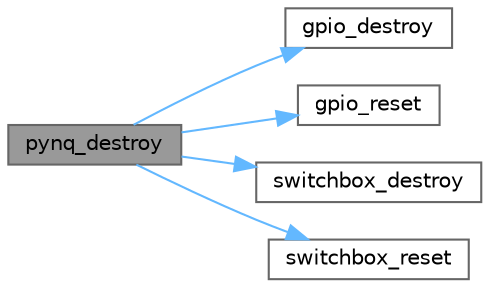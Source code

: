 digraph "pynq_destroy"
{
 // LATEX_PDF_SIZE
  bgcolor="transparent";
  edge [fontname=Helvetica,fontsize=10,labelfontname=Helvetica,labelfontsize=10];
  node [fontname=Helvetica,fontsize=10,shape=box,height=0.2,width=0.4];
  rankdir="LR";
  Node1 [id="Node000001",label="pynq_destroy",height=0.2,width=0.4,color="gray40", fillcolor="grey60", style="filled", fontcolor="black",tooltip="Reset and destroy the switchbox and GPIO of the PYNQ."];
  Node1 -> Node2 [id="edge1_Node000001_Node000002",color="steelblue1",style="solid",tooltip=" "];
  Node2 [id="Node000002",label="gpio_destroy",height=0.2,width=0.4,color="grey40", fillcolor="white", style="filled",URL="$group__GPIO.html#gade823711d8824fe39b22677239c87c1d",tooltip=" "];
  Node1 -> Node3 [id="edge2_Node000001_Node000003",color="steelblue1",style="solid",tooltip=" "];
  Node3 [id="Node000003",label="gpio_reset",height=0.2,width=0.4,color="grey40", fillcolor="white", style="filled",URL="$group__GPIO.html#ga50c7fd3ea0ff2a823de87a74c19ffb1e",tooltip="Reset all GPIO pins."];
  Node1 -> Node4 [id="edge3_Node000001_Node000004",color="steelblue1",style="solid",tooltip=" "];
  Node4 [id="Node000004",label="switchbox_destroy",height=0.2,width=0.4,color="grey40", fillcolor="white", style="filled",URL="$group__SWITCHBOX.html#ga3287b962efdc35dce05a4c0a6d899e61",tooltip="Resets all pins of the switch box to be input."];
  Node1 -> Node5 [id="edge4_Node000001_Node000005",color="steelblue1",style="solid",tooltip=" "];
  Node5 [id="Node000005",label="switchbox_reset",height=0.2,width=0.4,color="grey40", fillcolor="white", style="filled",URL="$group__SWITCHBOX.html#ga74a66c9d9da08623ed4698e4ba7978a6",tooltip="Resets all pins of the switch box to be input."];
}
